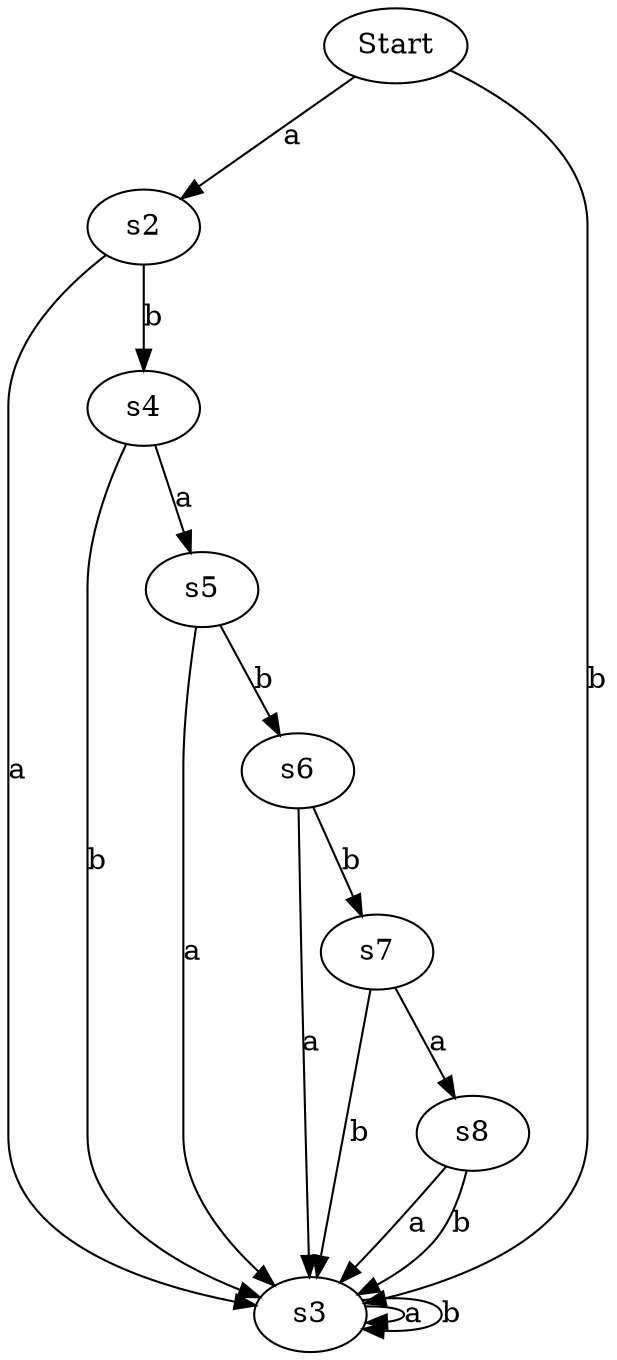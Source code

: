 digraph G {
Start
Start->s2[label=a]
Start->s3[label=b]
s2
s2->s3[label=a]
s2->s4[label=b]
s3
s3->s3[label=a]
s3->s3[label=b]
s4
s4->s5[label=a]
s4->s3[label=b]
s5
s5->s3[label=a]
s5->s6[label=b]
s6
s6->s3[label=a]
s6->s7[label=b]
s7
s7->s8[label=a]
s7->s3[label=b]
s8
s8->s3[label=a]
s8->s3[label=b]
}
